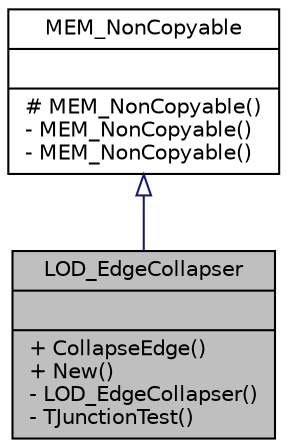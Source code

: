 digraph G
{
  edge [fontname="Helvetica",fontsize="10",labelfontname="Helvetica",labelfontsize="10"];
  node [fontname="Helvetica",fontsize="10",shape=record];
  Node1 [label="{LOD_EdgeCollapser\n||+ CollapseEdge()\l+ New()\l- LOD_EdgeCollapser()\l- TJunctionTest()\l}",height=0.2,width=0.4,color="black", fillcolor="grey75", style="filled" fontcolor="black"];
  Node2 -> Node1 [dir=back,color="midnightblue",fontsize="10",style="solid",arrowtail="empty",fontname="Helvetica"];
  Node2 [label="{MEM_NonCopyable\n||# MEM_NonCopyable()\l- MEM_NonCopyable()\l- MEM_NonCopyable()\l}",height=0.2,width=0.4,color="black", fillcolor="white", style="filled",URL="$d0/d40/classMEM__NonCopyable.html"];
}
